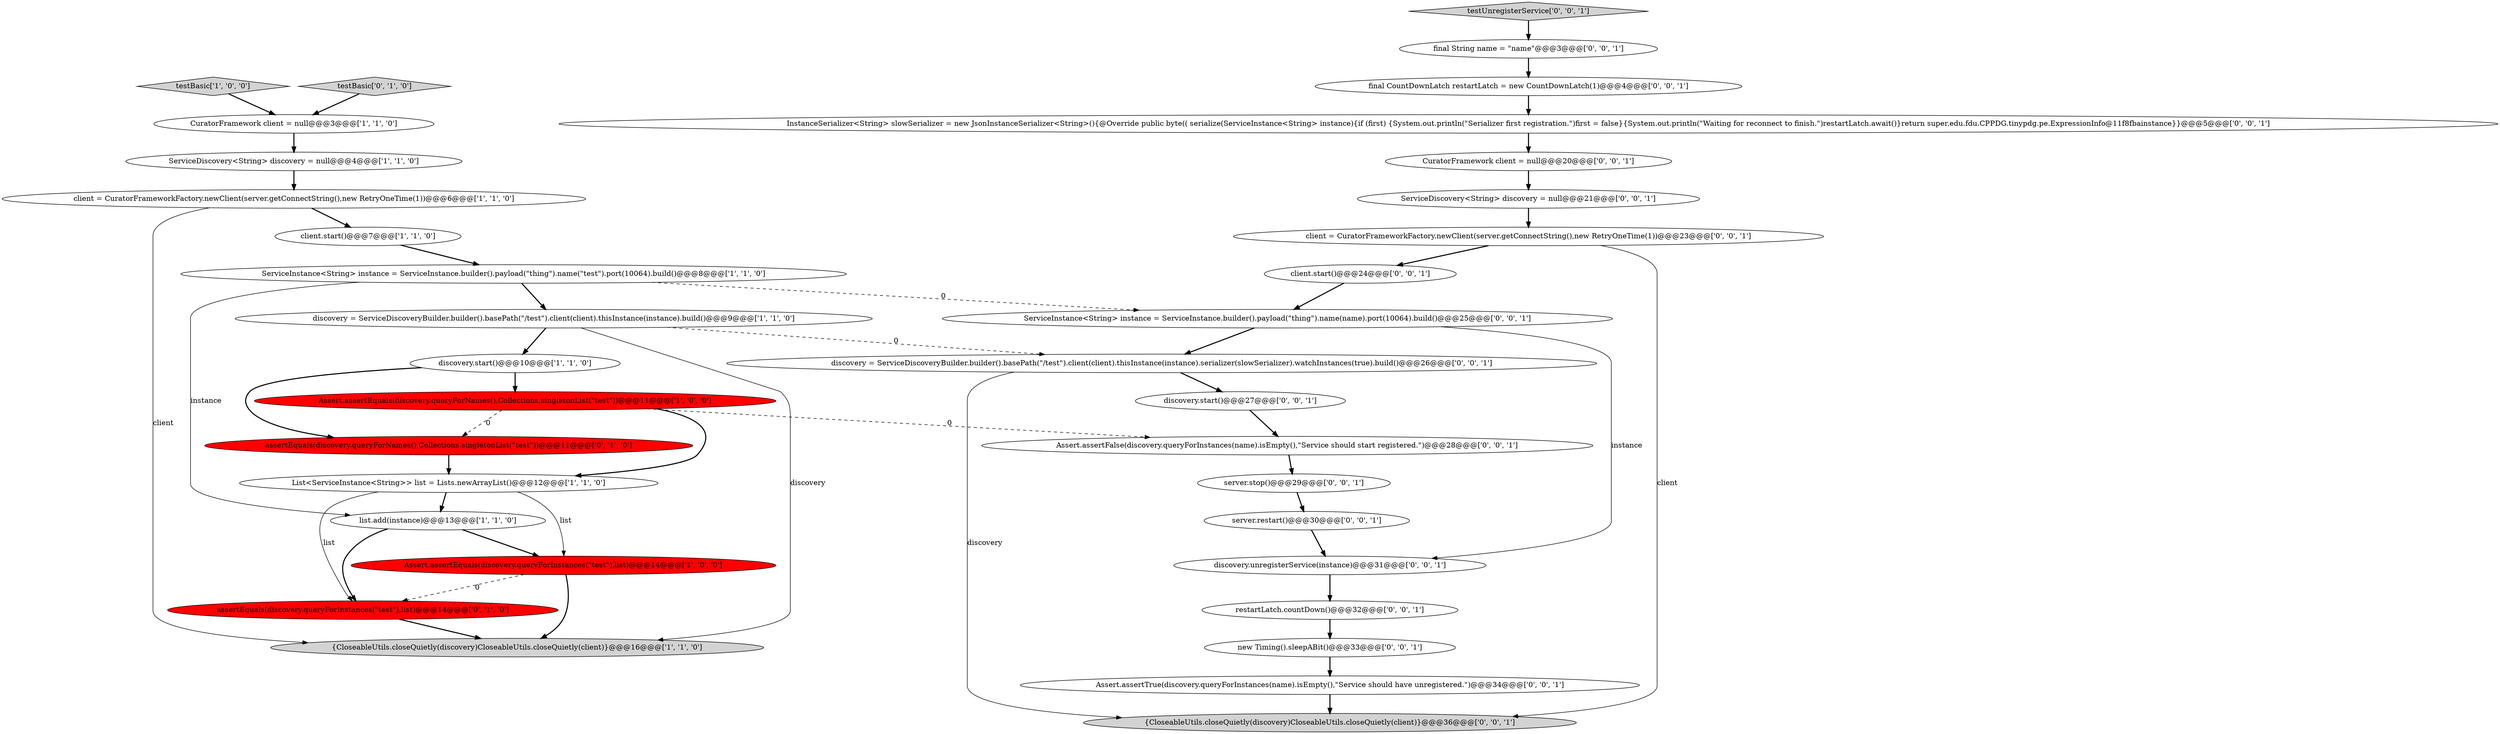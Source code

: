 digraph {
3 [style = filled, label = "discovery.start()@@@10@@@['1', '1', '0']", fillcolor = white, shape = ellipse image = "AAA0AAABBB1BBB"];
23 [style = filled, label = "server.stop()@@@29@@@['0', '0', '1']", fillcolor = white, shape = ellipse image = "AAA0AAABBB3BBB"];
22 [style = filled, label = "discovery.start()@@@27@@@['0', '0', '1']", fillcolor = white, shape = ellipse image = "AAA0AAABBB3BBB"];
10 [style = filled, label = "list.add(instance)@@@13@@@['1', '1', '0']", fillcolor = white, shape = ellipse image = "AAA0AAABBB1BBB"];
8 [style = filled, label = "client = CuratorFrameworkFactory.newClient(server.getConnectString(),new RetryOneTime(1))@@@6@@@['1', '1', '0']", fillcolor = white, shape = ellipse image = "AAA0AAABBB1BBB"];
4 [style = filled, label = "CuratorFramework client = null@@@3@@@['1', '1', '0']", fillcolor = white, shape = ellipse image = "AAA0AAABBB1BBB"];
13 [style = filled, label = "assertEquals(discovery.queryForInstances(\"test\"),list)@@@14@@@['0', '1', '0']", fillcolor = red, shape = ellipse image = "AAA1AAABBB2BBB"];
21 [style = filled, label = "discovery = ServiceDiscoveryBuilder.builder().basePath(\"/test\").client(client).thisInstance(instance).serializer(slowSerializer).watchInstances(true).build()@@@26@@@['0', '0', '1']", fillcolor = white, shape = ellipse image = "AAA0AAABBB3BBB"];
2 [style = filled, label = "Assert.assertEquals(discovery.queryForNames(),Collections.singletonList(\"test\"))@@@11@@@['1', '0', '0']", fillcolor = red, shape = ellipse image = "AAA1AAABBB1BBB"];
17 [style = filled, label = "{CloseableUtils.closeQuietly(discovery)CloseableUtils.closeQuietly(client)}@@@36@@@['0', '0', '1']", fillcolor = lightgray, shape = ellipse image = "AAA0AAABBB3BBB"];
16 [style = filled, label = "Assert.assertFalse(discovery.queryForInstances(name).isEmpty(),\"Service should start registered.\")@@@28@@@['0', '0', '1']", fillcolor = white, shape = ellipse image = "AAA0AAABBB3BBB"];
6 [style = filled, label = "Assert.assertEquals(discovery.queryForInstances(\"test\"),list)@@@14@@@['1', '0', '0']", fillcolor = red, shape = ellipse image = "AAA1AAABBB1BBB"];
1 [style = filled, label = "testBasic['1', '0', '0']", fillcolor = lightgray, shape = diamond image = "AAA0AAABBB1BBB"];
11 [style = filled, label = "discovery = ServiceDiscoveryBuilder.builder().basePath(\"/test\").client(client).thisInstance(instance).build()@@@9@@@['1', '1', '0']", fillcolor = white, shape = ellipse image = "AAA0AAABBB1BBB"];
31 [style = filled, label = "final CountDownLatch restartLatch = new CountDownLatch(1)@@@4@@@['0', '0', '1']", fillcolor = white, shape = ellipse image = "AAA0AAABBB3BBB"];
9 [style = filled, label = "ServiceInstance<String> instance = ServiceInstance.builder().payload(\"thing\").name(\"test\").port(10064).build()@@@8@@@['1', '1', '0']", fillcolor = white, shape = ellipse image = "AAA0AAABBB1BBB"];
12 [style = filled, label = "List<ServiceInstance<String>> list = Lists.newArrayList()@@@12@@@['1', '1', '0']", fillcolor = white, shape = ellipse image = "AAA0AAABBB1BBB"];
19 [style = filled, label = "ServiceInstance<String> instance = ServiceInstance.builder().payload(\"thing\").name(name).port(10064).build()@@@25@@@['0', '0', '1']", fillcolor = white, shape = ellipse image = "AAA0AAABBB3BBB"];
25 [style = filled, label = "new Timing().sleepABit()@@@33@@@['0', '0', '1']", fillcolor = white, shape = ellipse image = "AAA0AAABBB3BBB"];
18 [style = filled, label = "client = CuratorFrameworkFactory.newClient(server.getConnectString(),new RetryOneTime(1))@@@23@@@['0', '0', '1']", fillcolor = white, shape = ellipse image = "AAA0AAABBB3BBB"];
27 [style = filled, label = "testUnregisterService['0', '0', '1']", fillcolor = lightgray, shape = diamond image = "AAA0AAABBB3BBB"];
0 [style = filled, label = "{CloseableUtils.closeQuietly(discovery)CloseableUtils.closeQuietly(client)}@@@16@@@['1', '1', '0']", fillcolor = lightgray, shape = ellipse image = "AAA0AAABBB1BBB"];
14 [style = filled, label = "assertEquals(discovery.queryForNames(),Collections.singletonList(\"test\"))@@@11@@@['0', '1', '0']", fillcolor = red, shape = ellipse image = "AAA1AAABBB2BBB"];
29 [style = filled, label = "CuratorFramework client = null@@@20@@@['0', '0', '1']", fillcolor = white, shape = ellipse image = "AAA0AAABBB3BBB"];
34 [style = filled, label = "Assert.assertTrue(discovery.queryForInstances(name).isEmpty(),\"Service should have unregistered.\")@@@34@@@['0', '0', '1']", fillcolor = white, shape = ellipse image = "AAA0AAABBB3BBB"];
7 [style = filled, label = "ServiceDiscovery<String> discovery = null@@@4@@@['1', '1', '0']", fillcolor = white, shape = ellipse image = "AAA0AAABBB1BBB"];
28 [style = filled, label = "client.start()@@@24@@@['0', '0', '1']", fillcolor = white, shape = ellipse image = "AAA0AAABBB3BBB"];
26 [style = filled, label = "ServiceDiscovery<String> discovery = null@@@21@@@['0', '0', '1']", fillcolor = white, shape = ellipse image = "AAA0AAABBB3BBB"];
15 [style = filled, label = "testBasic['0', '1', '0']", fillcolor = lightgray, shape = diamond image = "AAA0AAABBB2BBB"];
24 [style = filled, label = "discovery.unregisterService(instance)@@@31@@@['0', '0', '1']", fillcolor = white, shape = ellipse image = "AAA0AAABBB3BBB"];
33 [style = filled, label = "server.restart()@@@30@@@['0', '0', '1']", fillcolor = white, shape = ellipse image = "AAA0AAABBB3BBB"];
20 [style = filled, label = "InstanceSerializer<String> slowSerializer = new JsonInstanceSerializer<String>(){@Override public byte(( serialize(ServiceInstance<String> instance){if (first) {System.out.println(\"Serializer first registration.\")first = false}{System.out.println(\"Waiting for reconnect to finish.\")restartLatch.await()}return super.edu.fdu.CPPDG.tinypdg.pe.ExpressionInfo@11f8fbainstance}}@@@5@@@['0', '0', '1']", fillcolor = white, shape = ellipse image = "AAA0AAABBB3BBB"];
30 [style = filled, label = "restartLatch.countDown()@@@32@@@['0', '0', '1']", fillcolor = white, shape = ellipse image = "AAA0AAABBB3BBB"];
32 [style = filled, label = "final String name = \"name\"@@@3@@@['0', '0', '1']", fillcolor = white, shape = ellipse image = "AAA0AAABBB3BBB"];
5 [style = filled, label = "client.start()@@@7@@@['1', '1', '0']", fillcolor = white, shape = ellipse image = "AAA0AAABBB1BBB"];
1->4 [style = bold, label=""];
27->32 [style = bold, label=""];
9->11 [style = bold, label=""];
5->9 [style = bold, label=""];
25->34 [style = bold, label=""];
20->29 [style = bold, label=""];
22->16 [style = bold, label=""];
3->14 [style = bold, label=""];
30->25 [style = bold, label=""];
11->0 [style = solid, label="discovery"];
6->0 [style = bold, label=""];
16->23 [style = bold, label=""];
7->8 [style = bold, label=""];
10->6 [style = bold, label=""];
18->28 [style = bold, label=""];
4->7 [style = bold, label=""];
2->12 [style = bold, label=""];
24->30 [style = bold, label=""];
29->26 [style = bold, label=""];
12->6 [style = solid, label="list"];
21->17 [style = solid, label="discovery"];
9->19 [style = dashed, label="0"];
12->10 [style = bold, label=""];
23->33 [style = bold, label=""];
12->13 [style = solid, label="list"];
6->13 [style = dashed, label="0"];
2->14 [style = dashed, label="0"];
8->5 [style = bold, label=""];
3->2 [style = bold, label=""];
10->13 [style = bold, label=""];
11->3 [style = bold, label=""];
21->22 [style = bold, label=""];
19->24 [style = solid, label="instance"];
33->24 [style = bold, label=""];
2->16 [style = dashed, label="0"];
14->12 [style = bold, label=""];
34->17 [style = bold, label=""];
15->4 [style = bold, label=""];
28->19 [style = bold, label=""];
18->17 [style = solid, label="client"];
31->20 [style = bold, label=""];
8->0 [style = solid, label="client"];
11->21 [style = dashed, label="0"];
9->10 [style = solid, label="instance"];
32->31 [style = bold, label=""];
13->0 [style = bold, label=""];
26->18 [style = bold, label=""];
19->21 [style = bold, label=""];
}
